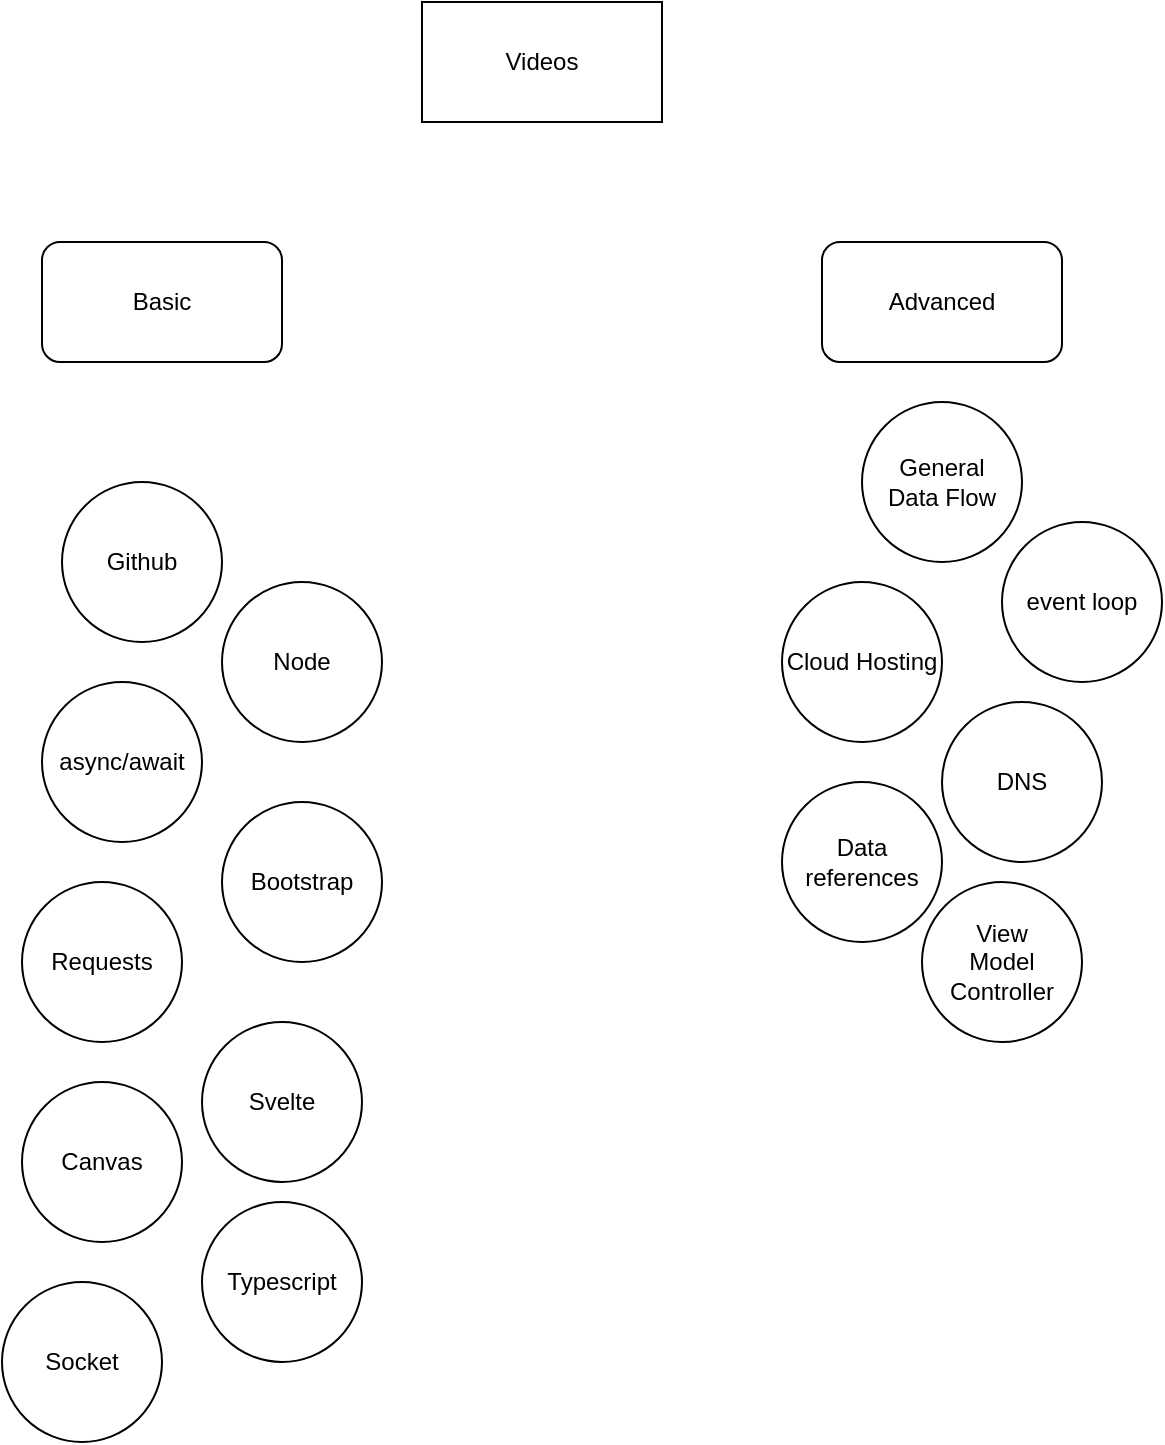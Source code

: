 <mxfile>
    <diagram id="rCiv8e53j8lpLqyloC2w" name="Page-1">
        <mxGraphModel dx="1638" dy="2014" grid="1" gridSize="10" guides="1" tooltips="1" connect="1" arrows="1" fold="1" page="1" pageScale="1" pageWidth="850" pageHeight="1100" math="0" shadow="0">
            <root>
                <mxCell id="0"/>
                <mxCell id="1" parent="0"/>
                <mxCell id="2" value="Videos" style="rounded=0;whiteSpace=wrap;html=1;" parent="1" vertex="1">
                    <mxGeometry x="360" y="-1010" width="120" height="60" as="geometry"/>
                </mxCell>
                <mxCell id="3" value="Github&lt;br&gt;" style="ellipse;whiteSpace=wrap;html=1;" parent="1" vertex="1">
                    <mxGeometry x="180" y="-770" width="80" height="80" as="geometry"/>
                </mxCell>
                <mxCell id="4" value="Canvas" style="ellipse;whiteSpace=wrap;html=1;" parent="1" vertex="1">
                    <mxGeometry x="160" y="-470" width="80" height="80" as="geometry"/>
                </mxCell>
                <mxCell id="5" value="Svelte" style="ellipse;whiteSpace=wrap;html=1;" parent="1" vertex="1">
                    <mxGeometry x="250" y="-500" width="80" height="80" as="geometry"/>
                </mxCell>
                <mxCell id="6" value="Typescript" style="ellipse;whiteSpace=wrap;html=1;" parent="1" vertex="1">
                    <mxGeometry x="250" y="-410" width="80" height="80" as="geometry"/>
                </mxCell>
                <mxCell id="7" value="Socket&lt;br&gt;" style="ellipse;whiteSpace=wrap;html=1;" parent="1" vertex="1">
                    <mxGeometry x="150" y="-370" width="80" height="80" as="geometry"/>
                </mxCell>
                <mxCell id="8" value="Requests" style="ellipse;whiteSpace=wrap;html=1;" parent="1" vertex="1">
                    <mxGeometry x="160" y="-570" width="80" height="80" as="geometry"/>
                </mxCell>
                <mxCell id="9" value="General &lt;br&gt;Data Flow" style="ellipse;whiteSpace=wrap;html=1;" parent="1" vertex="1">
                    <mxGeometry x="580" y="-810" width="80" height="80" as="geometry"/>
                </mxCell>
                <mxCell id="10" value="View&lt;br&gt;Model&lt;br&gt;Controller" style="ellipse;whiteSpace=wrap;html=1;" parent="1" vertex="1">
                    <mxGeometry x="610" y="-570" width="80" height="80" as="geometry"/>
                </mxCell>
                <mxCell id="11" value="Cloud Hosting" style="ellipse;whiteSpace=wrap;html=1;" parent="1" vertex="1">
                    <mxGeometry x="540" y="-720" width="80" height="80" as="geometry"/>
                </mxCell>
                <mxCell id="12" value="DNS" style="ellipse;whiteSpace=wrap;html=1;" parent="1" vertex="1">
                    <mxGeometry x="620" y="-660" width="80" height="80" as="geometry"/>
                </mxCell>
                <mxCell id="13" value="Node" style="ellipse;whiteSpace=wrap;html=1;" parent="1" vertex="1">
                    <mxGeometry x="260" y="-720" width="80" height="80" as="geometry"/>
                </mxCell>
                <mxCell id="14" value="async/await" style="ellipse;whiteSpace=wrap;html=1;" parent="1" vertex="1">
                    <mxGeometry x="170" y="-670" width="80" height="80" as="geometry"/>
                </mxCell>
                <mxCell id="15" value="event loop" style="ellipse;whiteSpace=wrap;html=1;" parent="1" vertex="1">
                    <mxGeometry x="650" y="-750" width="80" height="80" as="geometry"/>
                </mxCell>
                <mxCell id="16" value="Data references" style="ellipse;whiteSpace=wrap;html=1;" parent="1" vertex="1">
                    <mxGeometry x="540" y="-620" width="80" height="80" as="geometry"/>
                </mxCell>
                <mxCell id="17" value="Basic" style="rounded=1;whiteSpace=wrap;html=1;" parent="1" vertex="1">
                    <mxGeometry x="170" y="-890" width="120" height="60" as="geometry"/>
                </mxCell>
                <mxCell id="19" value="Advanced" style="rounded=1;whiteSpace=wrap;html=1;" parent="1" vertex="1">
                    <mxGeometry x="560" y="-890" width="120" height="60" as="geometry"/>
                </mxCell>
                <mxCell id="20" value="Bootstrap" style="ellipse;whiteSpace=wrap;html=1;" parent="1" vertex="1">
                    <mxGeometry x="260" y="-610" width="80" height="80" as="geometry"/>
                </mxCell>
            </root>
        </mxGraphModel>
    </diagram>
</mxfile>